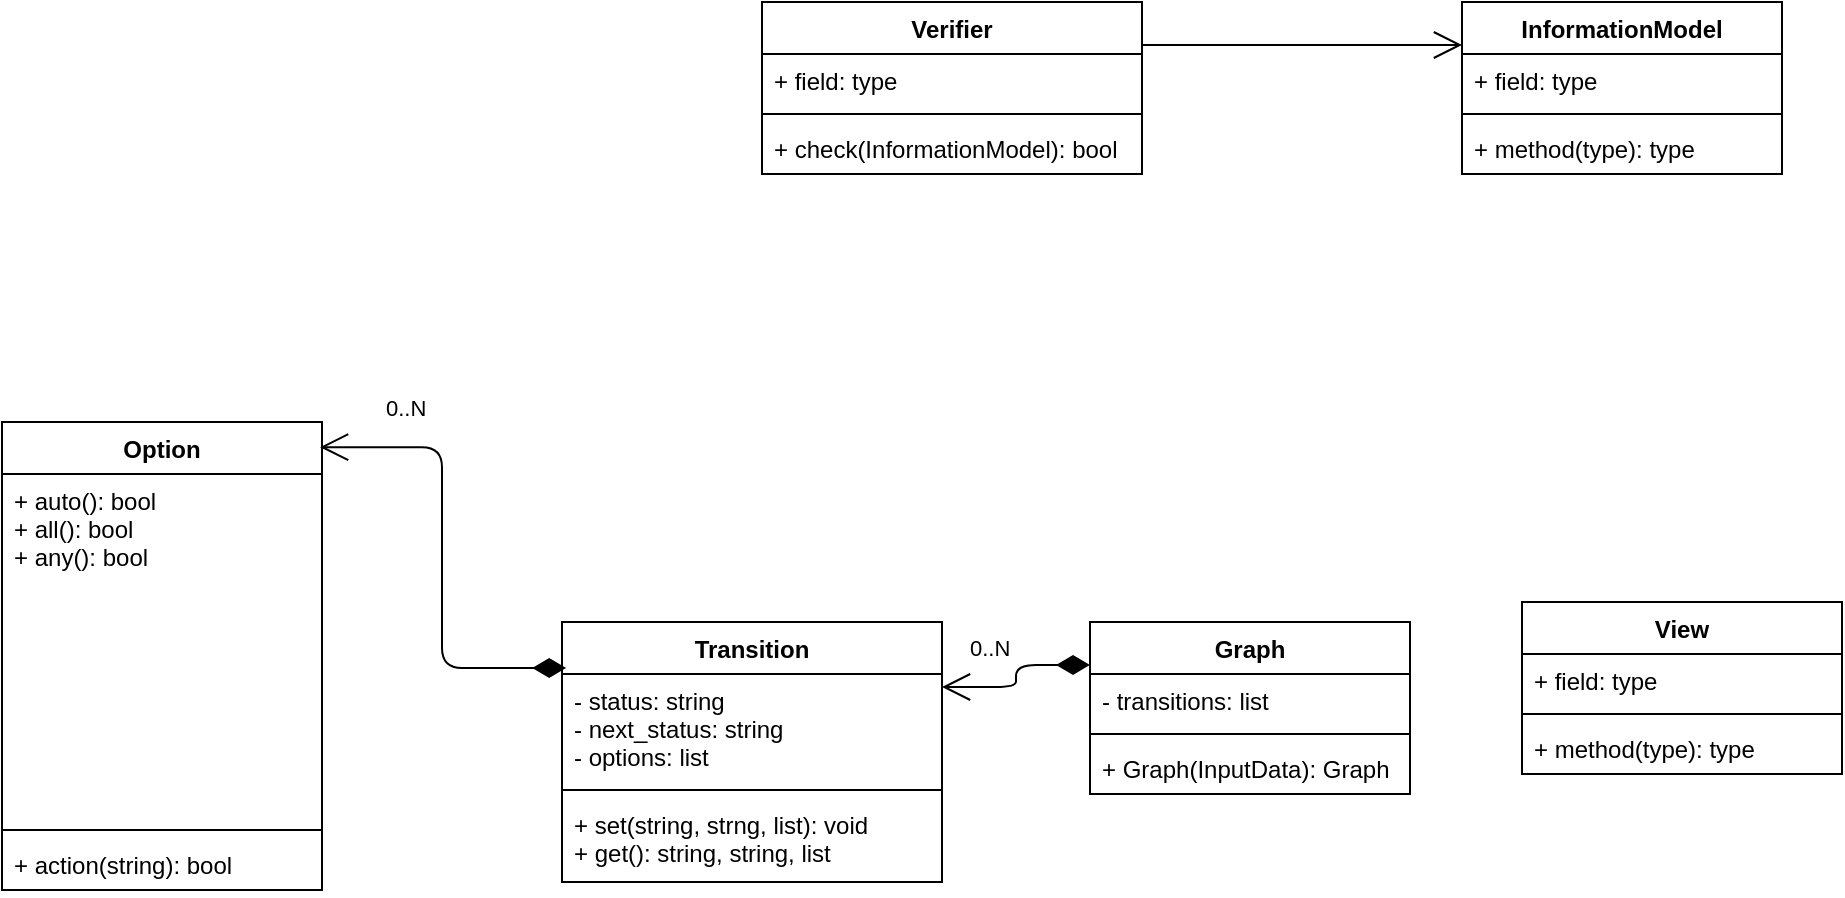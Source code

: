 <mxfile version="13.9.9" type="device"><diagram id="rPHsMzMyiCf7ZHenPo38" name="Страница 1"><mxGraphModel dx="2153" dy="806" grid="1" gridSize="10" guides="1" tooltips="1" connect="1" arrows="1" fold="1" page="1" pageScale="1" pageWidth="827" pageHeight="1169" math="0" shadow="0"><root><mxCell id="0"/><mxCell id="1" parent="0"/><mxCell id="UlKmsSMYOjUVEm7Sm6zi-20" value="Verifier" style="swimlane;fontStyle=1;align=center;verticalAlign=top;childLayout=stackLayout;horizontal=1;startSize=26;horizontalStack=0;resizeParent=1;resizeParentMax=0;resizeLast=0;collapsible=1;marginBottom=0;" vertex="1" parent="1"><mxGeometry x="140" y="70" width="190" height="86" as="geometry"/></mxCell><mxCell id="UlKmsSMYOjUVEm7Sm6zi-21" value="+ field: type" style="text;strokeColor=none;fillColor=none;align=left;verticalAlign=top;spacingLeft=4;spacingRight=4;overflow=hidden;rotatable=0;points=[[0,0.5],[1,0.5]];portConstraint=eastwest;" vertex="1" parent="UlKmsSMYOjUVEm7Sm6zi-20"><mxGeometry y="26" width="190" height="26" as="geometry"/></mxCell><mxCell id="UlKmsSMYOjUVEm7Sm6zi-22" value="" style="line;strokeWidth=1;fillColor=none;align=left;verticalAlign=middle;spacingTop=-1;spacingLeft=3;spacingRight=3;rotatable=0;labelPosition=right;points=[];portConstraint=eastwest;" vertex="1" parent="UlKmsSMYOjUVEm7Sm6zi-20"><mxGeometry y="52" width="190" height="8" as="geometry"/></mxCell><mxCell id="UlKmsSMYOjUVEm7Sm6zi-23" value="+ check(InformationModel): bool" style="text;strokeColor=none;fillColor=none;align=left;verticalAlign=top;spacingLeft=4;spacingRight=4;overflow=hidden;rotatable=0;points=[[0,0.5],[1,0.5]];portConstraint=eastwest;" vertex="1" parent="UlKmsSMYOjUVEm7Sm6zi-20"><mxGeometry y="60" width="190" height="26" as="geometry"/></mxCell><mxCell id="UlKmsSMYOjUVEm7Sm6zi-24" value="InformationModel" style="swimlane;fontStyle=1;align=center;verticalAlign=top;childLayout=stackLayout;horizontal=1;startSize=26;horizontalStack=0;resizeParent=1;resizeParentMax=0;resizeLast=0;collapsible=1;marginBottom=0;" vertex="1" parent="1"><mxGeometry x="490" y="70" width="160" height="86" as="geometry"/></mxCell><mxCell id="UlKmsSMYOjUVEm7Sm6zi-25" value="+ field: type" style="text;strokeColor=none;fillColor=none;align=left;verticalAlign=top;spacingLeft=4;spacingRight=4;overflow=hidden;rotatable=0;points=[[0,0.5],[1,0.5]];portConstraint=eastwest;" vertex="1" parent="UlKmsSMYOjUVEm7Sm6zi-24"><mxGeometry y="26" width="160" height="26" as="geometry"/></mxCell><mxCell id="UlKmsSMYOjUVEm7Sm6zi-26" value="" style="line;strokeWidth=1;fillColor=none;align=left;verticalAlign=middle;spacingTop=-1;spacingLeft=3;spacingRight=3;rotatable=0;labelPosition=right;points=[];portConstraint=eastwest;" vertex="1" parent="UlKmsSMYOjUVEm7Sm6zi-24"><mxGeometry y="52" width="160" height="8" as="geometry"/></mxCell><mxCell id="UlKmsSMYOjUVEm7Sm6zi-27" value="+ method(type): type" style="text;strokeColor=none;fillColor=none;align=left;verticalAlign=top;spacingLeft=4;spacingRight=4;overflow=hidden;rotatable=0;points=[[0,0.5],[1,0.5]];portConstraint=eastwest;" vertex="1" parent="UlKmsSMYOjUVEm7Sm6zi-24"><mxGeometry y="60" width="160" height="26" as="geometry"/></mxCell><mxCell id="UlKmsSMYOjUVEm7Sm6zi-28" value="Graph" style="swimlane;fontStyle=1;align=center;verticalAlign=top;childLayout=stackLayout;horizontal=1;startSize=26;horizontalStack=0;resizeParent=1;resizeParentMax=0;resizeLast=0;collapsible=1;marginBottom=0;" vertex="1" parent="1"><mxGeometry x="304" y="380" width="160" height="86" as="geometry"/></mxCell><mxCell id="UlKmsSMYOjUVEm7Sm6zi-29" value="- transitions: list" style="text;strokeColor=none;fillColor=none;align=left;verticalAlign=top;spacingLeft=4;spacingRight=4;overflow=hidden;rotatable=0;points=[[0,0.5],[1,0.5]];portConstraint=eastwest;" vertex="1" parent="UlKmsSMYOjUVEm7Sm6zi-28"><mxGeometry y="26" width="160" height="26" as="geometry"/></mxCell><mxCell id="UlKmsSMYOjUVEm7Sm6zi-30" value="" style="line;strokeWidth=1;fillColor=none;align=left;verticalAlign=middle;spacingTop=-1;spacingLeft=3;spacingRight=3;rotatable=0;labelPosition=right;points=[];portConstraint=eastwest;" vertex="1" parent="UlKmsSMYOjUVEm7Sm6zi-28"><mxGeometry y="52" width="160" height="8" as="geometry"/></mxCell><mxCell id="UlKmsSMYOjUVEm7Sm6zi-31" value="+ Graph(InputData): Graph" style="text;strokeColor=none;fillColor=none;align=left;verticalAlign=top;spacingLeft=4;spacingRight=4;overflow=hidden;rotatable=0;points=[[0,0.5],[1,0.5]];portConstraint=eastwest;" vertex="1" parent="UlKmsSMYOjUVEm7Sm6zi-28"><mxGeometry y="60" width="160" height="26" as="geometry"/></mxCell><mxCell id="UlKmsSMYOjUVEm7Sm6zi-32" value="View" style="swimlane;fontStyle=1;align=center;verticalAlign=top;childLayout=stackLayout;horizontal=1;startSize=26;horizontalStack=0;resizeParent=1;resizeParentMax=0;resizeLast=0;collapsible=1;marginBottom=0;" vertex="1" parent="1"><mxGeometry x="520" y="370" width="160" height="86" as="geometry"/></mxCell><mxCell id="UlKmsSMYOjUVEm7Sm6zi-33" value="+ field: type" style="text;strokeColor=none;fillColor=none;align=left;verticalAlign=top;spacingLeft=4;spacingRight=4;overflow=hidden;rotatable=0;points=[[0,0.5],[1,0.5]];portConstraint=eastwest;" vertex="1" parent="UlKmsSMYOjUVEm7Sm6zi-32"><mxGeometry y="26" width="160" height="26" as="geometry"/></mxCell><mxCell id="UlKmsSMYOjUVEm7Sm6zi-34" value="" style="line;strokeWidth=1;fillColor=none;align=left;verticalAlign=middle;spacingTop=-1;spacingLeft=3;spacingRight=3;rotatable=0;labelPosition=right;points=[];portConstraint=eastwest;" vertex="1" parent="UlKmsSMYOjUVEm7Sm6zi-32"><mxGeometry y="52" width="160" height="8" as="geometry"/></mxCell><mxCell id="UlKmsSMYOjUVEm7Sm6zi-35" value="+ method(type): type" style="text;strokeColor=none;fillColor=none;align=left;verticalAlign=top;spacingLeft=4;spacingRight=4;overflow=hidden;rotatable=0;points=[[0,0.5],[1,0.5]];portConstraint=eastwest;" vertex="1" parent="UlKmsSMYOjUVEm7Sm6zi-32"><mxGeometry y="60" width="160" height="26" as="geometry"/></mxCell><mxCell id="UlKmsSMYOjUVEm7Sm6zi-37" value="Transition" style="swimlane;fontStyle=1;align=center;verticalAlign=top;childLayout=stackLayout;horizontal=1;startSize=26;horizontalStack=0;resizeParent=1;resizeParentMax=0;resizeLast=0;collapsible=1;marginBottom=0;" vertex="1" parent="1"><mxGeometry x="40" y="380" width="190" height="130" as="geometry"/></mxCell><mxCell id="UlKmsSMYOjUVEm7Sm6zi-38" value="- status: string&#10;- next_status: string&#10;- options: list" style="text;strokeColor=none;fillColor=none;align=left;verticalAlign=top;spacingLeft=4;spacingRight=4;overflow=hidden;rotatable=0;points=[[0,0.5],[1,0.5]];portConstraint=eastwest;" vertex="1" parent="UlKmsSMYOjUVEm7Sm6zi-37"><mxGeometry y="26" width="190" height="54" as="geometry"/></mxCell><mxCell id="UlKmsSMYOjUVEm7Sm6zi-39" value="" style="line;strokeWidth=1;fillColor=none;align=left;verticalAlign=middle;spacingTop=-1;spacingLeft=3;spacingRight=3;rotatable=0;labelPosition=right;points=[];portConstraint=eastwest;" vertex="1" parent="UlKmsSMYOjUVEm7Sm6zi-37"><mxGeometry y="80" width="190" height="8" as="geometry"/></mxCell><mxCell id="UlKmsSMYOjUVEm7Sm6zi-40" value="+ set(string, strng, list): void&#10;+ get(): string, string, list " style="text;strokeColor=none;fillColor=none;align=left;verticalAlign=top;spacingLeft=4;spacingRight=4;overflow=hidden;rotatable=0;points=[[0,0.5],[1,0.5]];portConstraint=eastwest;" vertex="1" parent="UlKmsSMYOjUVEm7Sm6zi-37"><mxGeometry y="88" width="190" height="42" as="geometry"/></mxCell><mxCell id="UlKmsSMYOjUVEm7Sm6zi-41" value="0..N" style="endArrow=open;html=1;endSize=12;startArrow=diamondThin;startSize=14;startFill=1;edgeStyle=orthogonalEdgeStyle;align=left;verticalAlign=bottom;entryX=1;entryY=0.25;entryDx=0;entryDy=0;exitX=0;exitY=0.25;exitDx=0;exitDy=0;" edge="1" parent="1" source="UlKmsSMYOjUVEm7Sm6zi-28" target="UlKmsSMYOjUVEm7Sm6zi-37"><mxGeometry x="0.73" y="-11" relative="1" as="geometry"><mxPoint x="270" y="300" as="sourcePoint"/><mxPoint x="430" y="300" as="targetPoint"/><mxPoint as="offset"/></mxGeometry></mxCell><mxCell id="UlKmsSMYOjUVEm7Sm6zi-42" value="Option" style="swimlane;fontStyle=1;align=center;verticalAlign=top;childLayout=stackLayout;horizontal=1;startSize=26;horizontalStack=0;resizeParent=1;resizeParentMax=0;resizeLast=0;collapsible=1;marginBottom=0;" vertex="1" parent="1"><mxGeometry x="-240" y="280" width="160" height="234" as="geometry"/></mxCell><mxCell id="UlKmsSMYOjUVEm7Sm6zi-43" value="+ auto(): bool&#10;+ all(): bool&#10;+ any(): bool " style="text;strokeColor=none;fillColor=none;align=left;verticalAlign=top;spacingLeft=4;spacingRight=4;overflow=hidden;rotatable=0;points=[[0,0.5],[1,0.5]];portConstraint=eastwest;" vertex="1" parent="UlKmsSMYOjUVEm7Sm6zi-42"><mxGeometry y="26" width="160" height="174" as="geometry"/></mxCell><mxCell id="UlKmsSMYOjUVEm7Sm6zi-44" value="" style="line;strokeWidth=1;fillColor=none;align=left;verticalAlign=middle;spacingTop=-1;spacingLeft=3;spacingRight=3;rotatable=0;labelPosition=right;points=[];portConstraint=eastwest;" vertex="1" parent="UlKmsSMYOjUVEm7Sm6zi-42"><mxGeometry y="200" width="160" height="8" as="geometry"/></mxCell><mxCell id="UlKmsSMYOjUVEm7Sm6zi-45" value="+ action(string): bool" style="text;strokeColor=none;fillColor=none;align=left;verticalAlign=top;spacingLeft=4;spacingRight=4;overflow=hidden;rotatable=0;points=[[0,0.5],[1,0.5]];portConstraint=eastwest;" vertex="1" parent="UlKmsSMYOjUVEm7Sm6zi-42"><mxGeometry y="208" width="160" height="26" as="geometry"/></mxCell><mxCell id="UlKmsSMYOjUVEm7Sm6zi-46" value="0..N" style="endArrow=open;html=1;endSize=12;startArrow=diamondThin;startSize=14;startFill=1;edgeStyle=orthogonalEdgeStyle;align=left;verticalAlign=bottom;entryX=0.994;entryY=-0.077;entryDx=0;entryDy=0;exitX=0.011;exitY=-0.056;exitDx=0;exitDy=0;exitPerimeter=0;entryPerimeter=0;" edge="1" parent="1" source="UlKmsSMYOjUVEm7Sm6zi-38" target="UlKmsSMYOjUVEm7Sm6zi-43"><mxGeometry x="0.73" y="-11" relative="1" as="geometry"><mxPoint x="24" y="402.5" as="sourcePoint"/><mxPoint x="-50" y="416" as="targetPoint"/><mxPoint as="offset"/></mxGeometry></mxCell><mxCell id="UlKmsSMYOjUVEm7Sm6zi-49" value="" style="endArrow=open;endSize=12;dashed=0;html=1;entryX=0;entryY=0.25;entryDx=0;entryDy=0;exitX=1;exitY=0.25;exitDx=0;exitDy=0;" edge="1" parent="1" source="UlKmsSMYOjUVEm7Sm6zi-20" target="UlKmsSMYOjUVEm7Sm6zi-24"><mxGeometry width="160" relative="1" as="geometry"><mxPoint x="280" y="72" as="sourcePoint"/><mxPoint x="450" y="80" as="targetPoint"/></mxGeometry></mxCell></root></mxGraphModel></diagram></mxfile>
